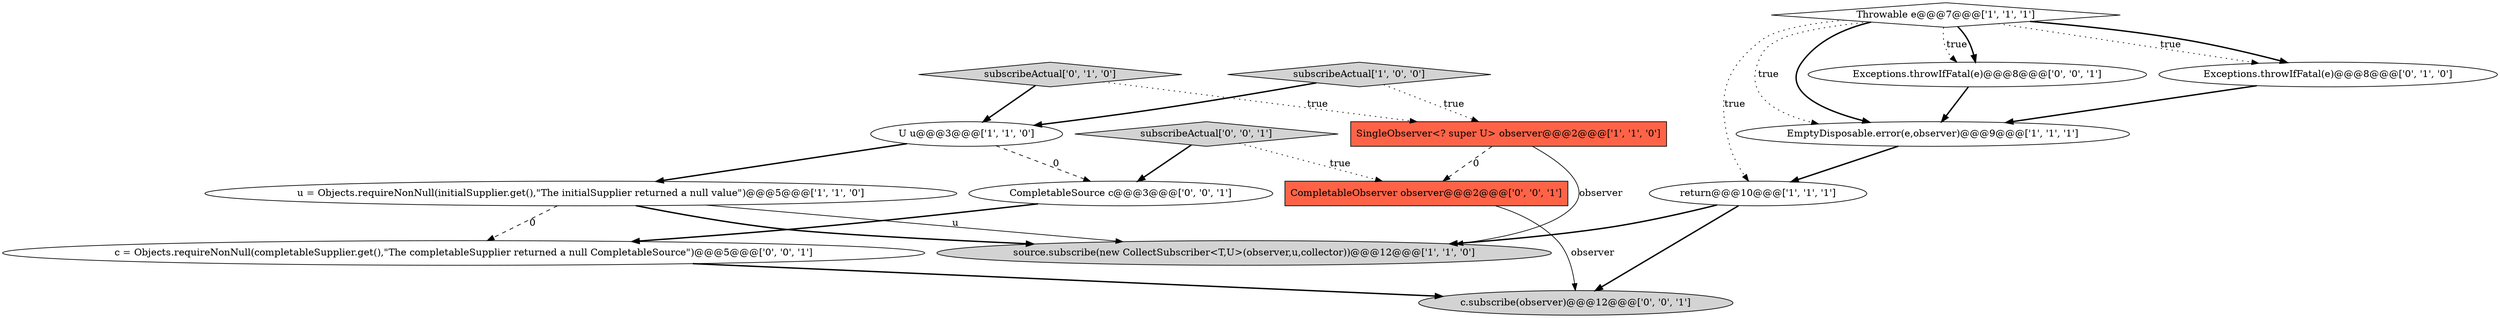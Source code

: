 digraph {
2 [style = filled, label = "Throwable e@@@7@@@['1', '1', '1']", fillcolor = white, shape = diamond image = "AAA0AAABBB1BBB"];
3 [style = filled, label = "EmptyDisposable.error(e,observer)@@@9@@@['1', '1', '1']", fillcolor = white, shape = ellipse image = "AAA0AAABBB1BBB"];
9 [style = filled, label = "subscribeActual['0', '1', '0']", fillcolor = lightgray, shape = diamond image = "AAA0AAABBB2BBB"];
14 [style = filled, label = "c.subscribe(observer)@@@12@@@['0', '0', '1']", fillcolor = lightgray, shape = ellipse image = "AAA0AAABBB3BBB"];
10 [style = filled, label = "c = Objects.requireNonNull(completableSupplier.get(),\"The completableSupplier returned a null CompletableSource\")@@@5@@@['0', '0', '1']", fillcolor = white, shape = ellipse image = "AAA0AAABBB3BBB"];
0 [style = filled, label = "U u@@@3@@@['1', '1', '0']", fillcolor = white, shape = ellipse image = "AAA0AAABBB1BBB"];
6 [style = filled, label = "SingleObserver<? super U> observer@@@2@@@['1', '1', '0']", fillcolor = tomato, shape = box image = "AAA0AAABBB1BBB"];
15 [style = filled, label = "CompletableObserver observer@@@2@@@['0', '0', '1']", fillcolor = tomato, shape = box image = "AAA0AAABBB3BBB"];
12 [style = filled, label = "subscribeActual['0', '0', '1']", fillcolor = lightgray, shape = diamond image = "AAA0AAABBB3BBB"];
5 [style = filled, label = "return@@@10@@@['1', '1', '1']", fillcolor = white, shape = ellipse image = "AAA0AAABBB1BBB"];
11 [style = filled, label = "Exceptions.throwIfFatal(e)@@@8@@@['0', '0', '1']", fillcolor = white, shape = ellipse image = "AAA0AAABBB3BBB"];
1 [style = filled, label = "source.subscribe(new CollectSubscriber<T,U>(observer,u,collector))@@@12@@@['1', '1', '0']", fillcolor = lightgray, shape = ellipse image = "AAA0AAABBB1BBB"];
8 [style = filled, label = "Exceptions.throwIfFatal(e)@@@8@@@['0', '1', '0']", fillcolor = white, shape = ellipse image = "AAA1AAABBB2BBB"];
13 [style = filled, label = "CompletableSource c@@@3@@@['0', '0', '1']", fillcolor = white, shape = ellipse image = "AAA0AAABBB3BBB"];
7 [style = filled, label = "subscribeActual['1', '0', '0']", fillcolor = lightgray, shape = diamond image = "AAA0AAABBB1BBB"];
4 [style = filled, label = "u = Objects.requireNonNull(initialSupplier.get(),\"The initialSupplier returned a null value\")@@@5@@@['1', '1', '0']", fillcolor = white, shape = ellipse image = "AAA0AAABBB1BBB"];
2->11 [style = dotted, label="true"];
11->3 [style = bold, label=""];
5->14 [style = bold, label=""];
6->1 [style = solid, label="observer"];
2->3 [style = dotted, label="true"];
15->14 [style = solid, label="observer"];
0->4 [style = bold, label=""];
2->8 [style = dotted, label="true"];
2->11 [style = bold, label=""];
5->1 [style = bold, label=""];
4->10 [style = dashed, label="0"];
2->5 [style = dotted, label="true"];
12->15 [style = dotted, label="true"];
9->0 [style = bold, label=""];
3->5 [style = bold, label=""];
9->6 [style = dotted, label="true"];
0->13 [style = dashed, label="0"];
8->3 [style = bold, label=""];
4->1 [style = bold, label=""];
2->8 [style = bold, label=""];
12->13 [style = bold, label=""];
2->3 [style = bold, label=""];
7->0 [style = bold, label=""];
6->15 [style = dashed, label="0"];
13->10 [style = bold, label=""];
4->1 [style = solid, label="u"];
10->14 [style = bold, label=""];
7->6 [style = dotted, label="true"];
}
